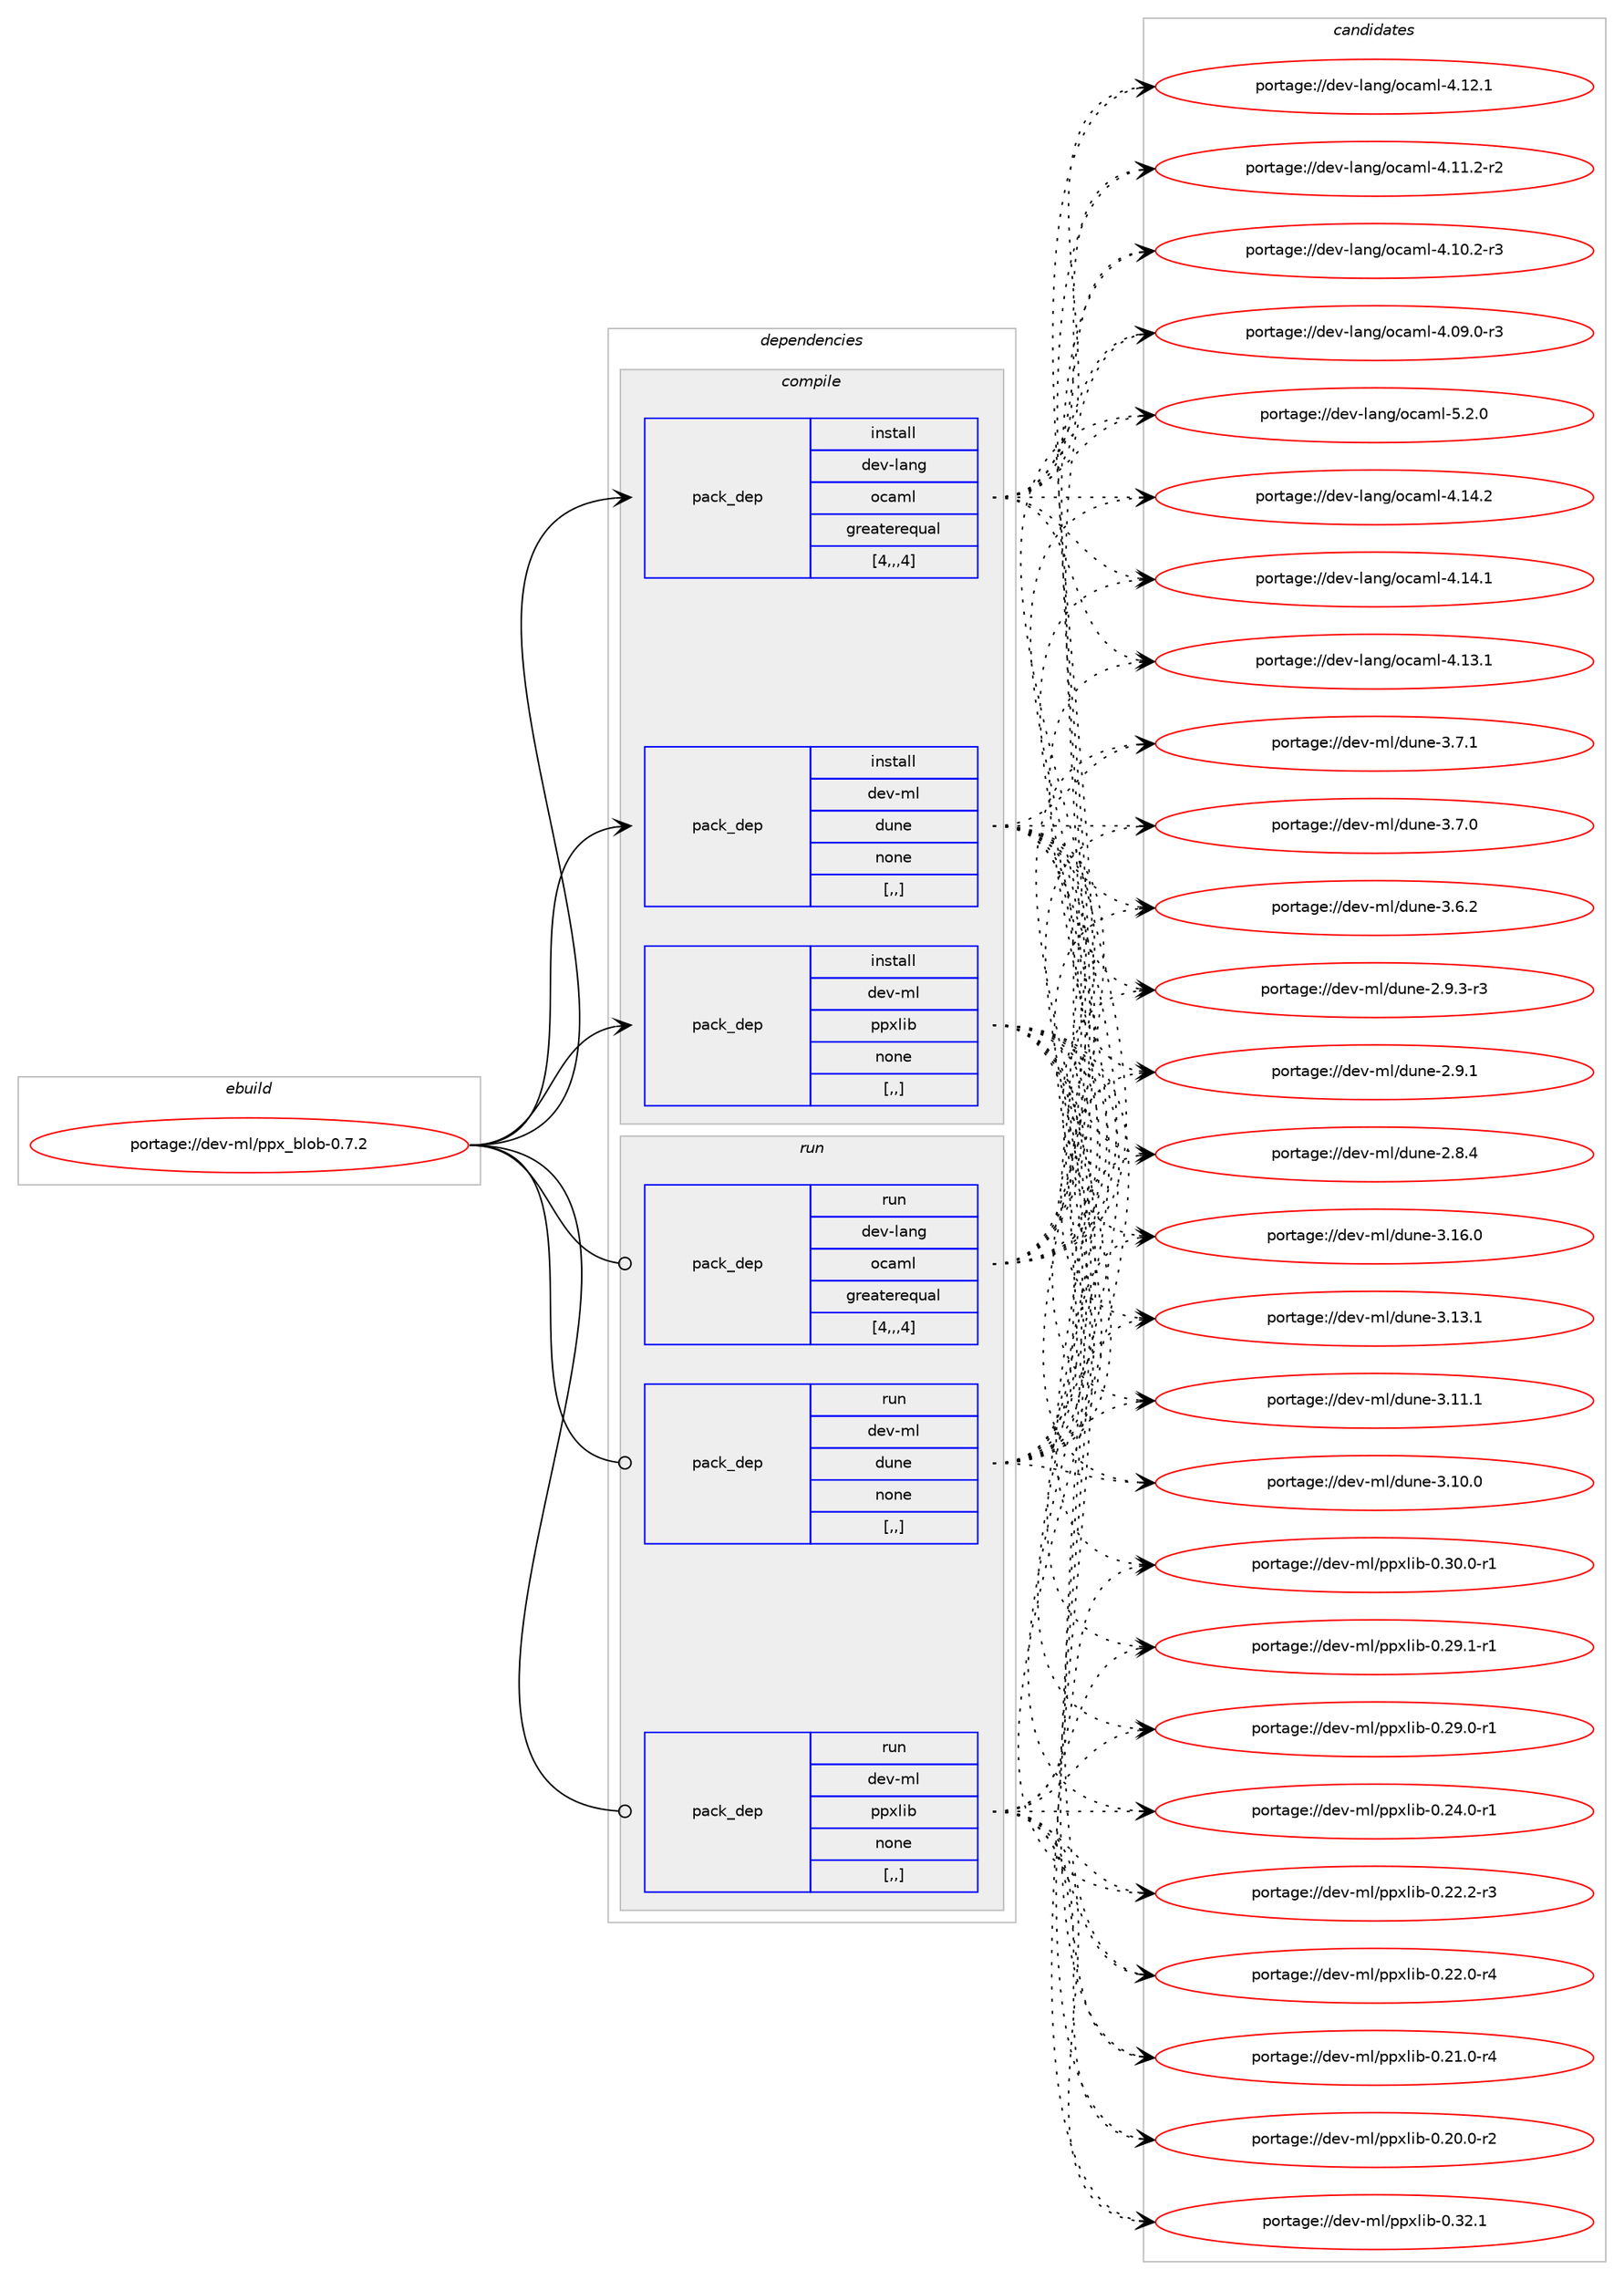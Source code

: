 digraph prolog {

# *************
# Graph options
# *************

newrank=true;
concentrate=true;
compound=true;
graph [rankdir=LR,fontname=Helvetica,fontsize=10,ranksep=1.5];#, ranksep=2.5, nodesep=0.2];
edge  [arrowhead=vee];
node  [fontname=Helvetica,fontsize=10];

# **********
# The ebuild
# **********

subgraph cluster_leftcol {
color=gray;
label=<<i>ebuild</i>>;
id [label="portage://dev-ml/ppx_blob-0.7.2", color=red, width=4, href="../dev-ml/ppx_blob-0.7.2.svg"];
}

# ****************
# The dependencies
# ****************

subgraph cluster_midcol {
color=gray;
label=<<i>dependencies</i>>;
subgraph cluster_compile {
fillcolor="#eeeeee";
style=filled;
label=<<i>compile</i>>;
subgraph pack91526 {
dependency122496 [label=<<TABLE BORDER="0" CELLBORDER="1" CELLSPACING="0" CELLPADDING="4" WIDTH="220"><TR><TD ROWSPAN="6" CELLPADDING="30">pack_dep</TD></TR><TR><TD WIDTH="110">install</TD></TR><TR><TD>dev-lang</TD></TR><TR><TD>ocaml</TD></TR><TR><TD>greaterequal</TD></TR><TR><TD>[4,,,4]</TD></TR></TABLE>>, shape=none, color=blue];
}
id:e -> dependency122496:w [weight=20,style="solid",arrowhead="vee"];
subgraph pack91527 {
dependency122497 [label=<<TABLE BORDER="0" CELLBORDER="1" CELLSPACING="0" CELLPADDING="4" WIDTH="220"><TR><TD ROWSPAN="6" CELLPADDING="30">pack_dep</TD></TR><TR><TD WIDTH="110">install</TD></TR><TR><TD>dev-ml</TD></TR><TR><TD>dune</TD></TR><TR><TD>none</TD></TR><TR><TD>[,,]</TD></TR></TABLE>>, shape=none, color=blue];
}
id:e -> dependency122497:w [weight=20,style="solid",arrowhead="vee"];
subgraph pack91528 {
dependency122498 [label=<<TABLE BORDER="0" CELLBORDER="1" CELLSPACING="0" CELLPADDING="4" WIDTH="220"><TR><TD ROWSPAN="6" CELLPADDING="30">pack_dep</TD></TR><TR><TD WIDTH="110">install</TD></TR><TR><TD>dev-ml</TD></TR><TR><TD>ppxlib</TD></TR><TR><TD>none</TD></TR><TR><TD>[,,]</TD></TR></TABLE>>, shape=none, color=blue];
}
id:e -> dependency122498:w [weight=20,style="solid",arrowhead="vee"];
}
subgraph cluster_compileandrun {
fillcolor="#eeeeee";
style=filled;
label=<<i>compile and run</i>>;
}
subgraph cluster_run {
fillcolor="#eeeeee";
style=filled;
label=<<i>run</i>>;
subgraph pack91529 {
dependency122499 [label=<<TABLE BORDER="0" CELLBORDER="1" CELLSPACING="0" CELLPADDING="4" WIDTH="220"><TR><TD ROWSPAN="6" CELLPADDING="30">pack_dep</TD></TR><TR><TD WIDTH="110">run</TD></TR><TR><TD>dev-lang</TD></TR><TR><TD>ocaml</TD></TR><TR><TD>greaterequal</TD></TR><TR><TD>[4,,,4]</TD></TR></TABLE>>, shape=none, color=blue];
}
id:e -> dependency122499:w [weight=20,style="solid",arrowhead="odot"];
subgraph pack91530 {
dependency122500 [label=<<TABLE BORDER="0" CELLBORDER="1" CELLSPACING="0" CELLPADDING="4" WIDTH="220"><TR><TD ROWSPAN="6" CELLPADDING="30">pack_dep</TD></TR><TR><TD WIDTH="110">run</TD></TR><TR><TD>dev-ml</TD></TR><TR><TD>dune</TD></TR><TR><TD>none</TD></TR><TR><TD>[,,]</TD></TR></TABLE>>, shape=none, color=blue];
}
id:e -> dependency122500:w [weight=20,style="solid",arrowhead="odot"];
subgraph pack91531 {
dependency122501 [label=<<TABLE BORDER="0" CELLBORDER="1" CELLSPACING="0" CELLPADDING="4" WIDTH="220"><TR><TD ROWSPAN="6" CELLPADDING="30">pack_dep</TD></TR><TR><TD WIDTH="110">run</TD></TR><TR><TD>dev-ml</TD></TR><TR><TD>ppxlib</TD></TR><TR><TD>none</TD></TR><TR><TD>[,,]</TD></TR></TABLE>>, shape=none, color=blue];
}
id:e -> dependency122501:w [weight=20,style="solid",arrowhead="odot"];
}
}

# **************
# The candidates
# **************

subgraph cluster_choices {
rank=same;
color=gray;
label=<<i>candidates</i>>;

subgraph choice91526 {
color=black;
nodesep=1;
choice1001011184510897110103471119997109108455346504648 [label="portage://dev-lang/ocaml-5.2.0", color=red, width=4,href="../dev-lang/ocaml-5.2.0.svg"];
choice100101118451089711010347111999710910845524649524650 [label="portage://dev-lang/ocaml-4.14.2", color=red, width=4,href="../dev-lang/ocaml-4.14.2.svg"];
choice100101118451089711010347111999710910845524649524649 [label="portage://dev-lang/ocaml-4.14.1", color=red, width=4,href="../dev-lang/ocaml-4.14.1.svg"];
choice100101118451089711010347111999710910845524649514649 [label="portage://dev-lang/ocaml-4.13.1", color=red, width=4,href="../dev-lang/ocaml-4.13.1.svg"];
choice100101118451089711010347111999710910845524649504649 [label="portage://dev-lang/ocaml-4.12.1", color=red, width=4,href="../dev-lang/ocaml-4.12.1.svg"];
choice1001011184510897110103471119997109108455246494946504511450 [label="portage://dev-lang/ocaml-4.11.2-r2", color=red, width=4,href="../dev-lang/ocaml-4.11.2-r2.svg"];
choice1001011184510897110103471119997109108455246494846504511451 [label="portage://dev-lang/ocaml-4.10.2-r3", color=red, width=4,href="../dev-lang/ocaml-4.10.2-r3.svg"];
choice1001011184510897110103471119997109108455246485746484511451 [label="portage://dev-lang/ocaml-4.09.0-r3", color=red, width=4,href="../dev-lang/ocaml-4.09.0-r3.svg"];
dependency122496:e -> choice1001011184510897110103471119997109108455346504648:w [style=dotted,weight="100"];
dependency122496:e -> choice100101118451089711010347111999710910845524649524650:w [style=dotted,weight="100"];
dependency122496:e -> choice100101118451089711010347111999710910845524649524649:w [style=dotted,weight="100"];
dependency122496:e -> choice100101118451089711010347111999710910845524649514649:w [style=dotted,weight="100"];
dependency122496:e -> choice100101118451089711010347111999710910845524649504649:w [style=dotted,weight="100"];
dependency122496:e -> choice1001011184510897110103471119997109108455246494946504511450:w [style=dotted,weight="100"];
dependency122496:e -> choice1001011184510897110103471119997109108455246494846504511451:w [style=dotted,weight="100"];
dependency122496:e -> choice1001011184510897110103471119997109108455246485746484511451:w [style=dotted,weight="100"];
}
subgraph choice91527 {
color=black;
nodesep=1;
choice100101118451091084710011711010145514649544648 [label="portage://dev-ml/dune-3.16.0", color=red, width=4,href="../dev-ml/dune-3.16.0.svg"];
choice100101118451091084710011711010145514649514649 [label="portage://dev-ml/dune-3.13.1", color=red, width=4,href="../dev-ml/dune-3.13.1.svg"];
choice100101118451091084710011711010145514649494649 [label="portage://dev-ml/dune-3.11.1", color=red, width=4,href="../dev-ml/dune-3.11.1.svg"];
choice100101118451091084710011711010145514649484648 [label="portage://dev-ml/dune-3.10.0", color=red, width=4,href="../dev-ml/dune-3.10.0.svg"];
choice1001011184510910847100117110101455146554649 [label="portage://dev-ml/dune-3.7.1", color=red, width=4,href="../dev-ml/dune-3.7.1.svg"];
choice1001011184510910847100117110101455146554648 [label="portage://dev-ml/dune-3.7.0", color=red, width=4,href="../dev-ml/dune-3.7.0.svg"];
choice1001011184510910847100117110101455146544650 [label="portage://dev-ml/dune-3.6.2", color=red, width=4,href="../dev-ml/dune-3.6.2.svg"];
choice10010111845109108471001171101014550465746514511451 [label="portage://dev-ml/dune-2.9.3-r3", color=red, width=4,href="../dev-ml/dune-2.9.3-r3.svg"];
choice1001011184510910847100117110101455046574649 [label="portage://dev-ml/dune-2.9.1", color=red, width=4,href="../dev-ml/dune-2.9.1.svg"];
choice1001011184510910847100117110101455046564652 [label="portage://dev-ml/dune-2.8.4", color=red, width=4,href="../dev-ml/dune-2.8.4.svg"];
dependency122497:e -> choice100101118451091084710011711010145514649544648:w [style=dotted,weight="100"];
dependency122497:e -> choice100101118451091084710011711010145514649514649:w [style=dotted,weight="100"];
dependency122497:e -> choice100101118451091084710011711010145514649494649:w [style=dotted,weight="100"];
dependency122497:e -> choice100101118451091084710011711010145514649484648:w [style=dotted,weight="100"];
dependency122497:e -> choice1001011184510910847100117110101455146554649:w [style=dotted,weight="100"];
dependency122497:e -> choice1001011184510910847100117110101455146554648:w [style=dotted,weight="100"];
dependency122497:e -> choice1001011184510910847100117110101455146544650:w [style=dotted,weight="100"];
dependency122497:e -> choice10010111845109108471001171101014550465746514511451:w [style=dotted,weight="100"];
dependency122497:e -> choice1001011184510910847100117110101455046574649:w [style=dotted,weight="100"];
dependency122497:e -> choice1001011184510910847100117110101455046564652:w [style=dotted,weight="100"];
}
subgraph choice91528 {
color=black;
nodesep=1;
choice10010111845109108471121121201081059845484651504649 [label="portage://dev-ml/ppxlib-0.32.1", color=red, width=4,href="../dev-ml/ppxlib-0.32.1.svg"];
choice100101118451091084711211212010810598454846514846484511449 [label="portage://dev-ml/ppxlib-0.30.0-r1", color=red, width=4,href="../dev-ml/ppxlib-0.30.0-r1.svg"];
choice100101118451091084711211212010810598454846505746494511449 [label="portage://dev-ml/ppxlib-0.29.1-r1", color=red, width=4,href="../dev-ml/ppxlib-0.29.1-r1.svg"];
choice100101118451091084711211212010810598454846505746484511449 [label="portage://dev-ml/ppxlib-0.29.0-r1", color=red, width=4,href="../dev-ml/ppxlib-0.29.0-r1.svg"];
choice100101118451091084711211212010810598454846505246484511449 [label="portage://dev-ml/ppxlib-0.24.0-r1", color=red, width=4,href="../dev-ml/ppxlib-0.24.0-r1.svg"];
choice100101118451091084711211212010810598454846505046504511451 [label="portage://dev-ml/ppxlib-0.22.2-r3", color=red, width=4,href="../dev-ml/ppxlib-0.22.2-r3.svg"];
choice100101118451091084711211212010810598454846505046484511452 [label="portage://dev-ml/ppxlib-0.22.0-r4", color=red, width=4,href="../dev-ml/ppxlib-0.22.0-r4.svg"];
choice100101118451091084711211212010810598454846504946484511452 [label="portage://dev-ml/ppxlib-0.21.0-r4", color=red, width=4,href="../dev-ml/ppxlib-0.21.0-r4.svg"];
choice100101118451091084711211212010810598454846504846484511450 [label="portage://dev-ml/ppxlib-0.20.0-r2", color=red, width=4,href="../dev-ml/ppxlib-0.20.0-r2.svg"];
dependency122498:e -> choice10010111845109108471121121201081059845484651504649:w [style=dotted,weight="100"];
dependency122498:e -> choice100101118451091084711211212010810598454846514846484511449:w [style=dotted,weight="100"];
dependency122498:e -> choice100101118451091084711211212010810598454846505746494511449:w [style=dotted,weight="100"];
dependency122498:e -> choice100101118451091084711211212010810598454846505746484511449:w [style=dotted,weight="100"];
dependency122498:e -> choice100101118451091084711211212010810598454846505246484511449:w [style=dotted,weight="100"];
dependency122498:e -> choice100101118451091084711211212010810598454846505046504511451:w [style=dotted,weight="100"];
dependency122498:e -> choice100101118451091084711211212010810598454846505046484511452:w [style=dotted,weight="100"];
dependency122498:e -> choice100101118451091084711211212010810598454846504946484511452:w [style=dotted,weight="100"];
dependency122498:e -> choice100101118451091084711211212010810598454846504846484511450:w [style=dotted,weight="100"];
}
subgraph choice91529 {
color=black;
nodesep=1;
choice1001011184510897110103471119997109108455346504648 [label="portage://dev-lang/ocaml-5.2.0", color=red, width=4,href="../dev-lang/ocaml-5.2.0.svg"];
choice100101118451089711010347111999710910845524649524650 [label="portage://dev-lang/ocaml-4.14.2", color=red, width=4,href="../dev-lang/ocaml-4.14.2.svg"];
choice100101118451089711010347111999710910845524649524649 [label="portage://dev-lang/ocaml-4.14.1", color=red, width=4,href="../dev-lang/ocaml-4.14.1.svg"];
choice100101118451089711010347111999710910845524649514649 [label="portage://dev-lang/ocaml-4.13.1", color=red, width=4,href="../dev-lang/ocaml-4.13.1.svg"];
choice100101118451089711010347111999710910845524649504649 [label="portage://dev-lang/ocaml-4.12.1", color=red, width=4,href="../dev-lang/ocaml-4.12.1.svg"];
choice1001011184510897110103471119997109108455246494946504511450 [label="portage://dev-lang/ocaml-4.11.2-r2", color=red, width=4,href="../dev-lang/ocaml-4.11.2-r2.svg"];
choice1001011184510897110103471119997109108455246494846504511451 [label="portage://dev-lang/ocaml-4.10.2-r3", color=red, width=4,href="../dev-lang/ocaml-4.10.2-r3.svg"];
choice1001011184510897110103471119997109108455246485746484511451 [label="portage://dev-lang/ocaml-4.09.0-r3", color=red, width=4,href="../dev-lang/ocaml-4.09.0-r3.svg"];
dependency122499:e -> choice1001011184510897110103471119997109108455346504648:w [style=dotted,weight="100"];
dependency122499:e -> choice100101118451089711010347111999710910845524649524650:w [style=dotted,weight="100"];
dependency122499:e -> choice100101118451089711010347111999710910845524649524649:w [style=dotted,weight="100"];
dependency122499:e -> choice100101118451089711010347111999710910845524649514649:w [style=dotted,weight="100"];
dependency122499:e -> choice100101118451089711010347111999710910845524649504649:w [style=dotted,weight="100"];
dependency122499:e -> choice1001011184510897110103471119997109108455246494946504511450:w [style=dotted,weight="100"];
dependency122499:e -> choice1001011184510897110103471119997109108455246494846504511451:w [style=dotted,weight="100"];
dependency122499:e -> choice1001011184510897110103471119997109108455246485746484511451:w [style=dotted,weight="100"];
}
subgraph choice91530 {
color=black;
nodesep=1;
choice100101118451091084710011711010145514649544648 [label="portage://dev-ml/dune-3.16.0", color=red, width=4,href="../dev-ml/dune-3.16.0.svg"];
choice100101118451091084710011711010145514649514649 [label="portage://dev-ml/dune-3.13.1", color=red, width=4,href="../dev-ml/dune-3.13.1.svg"];
choice100101118451091084710011711010145514649494649 [label="portage://dev-ml/dune-3.11.1", color=red, width=4,href="../dev-ml/dune-3.11.1.svg"];
choice100101118451091084710011711010145514649484648 [label="portage://dev-ml/dune-3.10.0", color=red, width=4,href="../dev-ml/dune-3.10.0.svg"];
choice1001011184510910847100117110101455146554649 [label="portage://dev-ml/dune-3.7.1", color=red, width=4,href="../dev-ml/dune-3.7.1.svg"];
choice1001011184510910847100117110101455146554648 [label="portage://dev-ml/dune-3.7.0", color=red, width=4,href="../dev-ml/dune-3.7.0.svg"];
choice1001011184510910847100117110101455146544650 [label="portage://dev-ml/dune-3.6.2", color=red, width=4,href="../dev-ml/dune-3.6.2.svg"];
choice10010111845109108471001171101014550465746514511451 [label="portage://dev-ml/dune-2.9.3-r3", color=red, width=4,href="../dev-ml/dune-2.9.3-r3.svg"];
choice1001011184510910847100117110101455046574649 [label="portage://dev-ml/dune-2.9.1", color=red, width=4,href="../dev-ml/dune-2.9.1.svg"];
choice1001011184510910847100117110101455046564652 [label="portage://dev-ml/dune-2.8.4", color=red, width=4,href="../dev-ml/dune-2.8.4.svg"];
dependency122500:e -> choice100101118451091084710011711010145514649544648:w [style=dotted,weight="100"];
dependency122500:e -> choice100101118451091084710011711010145514649514649:w [style=dotted,weight="100"];
dependency122500:e -> choice100101118451091084710011711010145514649494649:w [style=dotted,weight="100"];
dependency122500:e -> choice100101118451091084710011711010145514649484648:w [style=dotted,weight="100"];
dependency122500:e -> choice1001011184510910847100117110101455146554649:w [style=dotted,weight="100"];
dependency122500:e -> choice1001011184510910847100117110101455146554648:w [style=dotted,weight="100"];
dependency122500:e -> choice1001011184510910847100117110101455146544650:w [style=dotted,weight="100"];
dependency122500:e -> choice10010111845109108471001171101014550465746514511451:w [style=dotted,weight="100"];
dependency122500:e -> choice1001011184510910847100117110101455046574649:w [style=dotted,weight="100"];
dependency122500:e -> choice1001011184510910847100117110101455046564652:w [style=dotted,weight="100"];
}
subgraph choice91531 {
color=black;
nodesep=1;
choice10010111845109108471121121201081059845484651504649 [label="portage://dev-ml/ppxlib-0.32.1", color=red, width=4,href="../dev-ml/ppxlib-0.32.1.svg"];
choice100101118451091084711211212010810598454846514846484511449 [label="portage://dev-ml/ppxlib-0.30.0-r1", color=red, width=4,href="../dev-ml/ppxlib-0.30.0-r1.svg"];
choice100101118451091084711211212010810598454846505746494511449 [label="portage://dev-ml/ppxlib-0.29.1-r1", color=red, width=4,href="../dev-ml/ppxlib-0.29.1-r1.svg"];
choice100101118451091084711211212010810598454846505746484511449 [label="portage://dev-ml/ppxlib-0.29.0-r1", color=red, width=4,href="../dev-ml/ppxlib-0.29.0-r1.svg"];
choice100101118451091084711211212010810598454846505246484511449 [label="portage://dev-ml/ppxlib-0.24.0-r1", color=red, width=4,href="../dev-ml/ppxlib-0.24.0-r1.svg"];
choice100101118451091084711211212010810598454846505046504511451 [label="portage://dev-ml/ppxlib-0.22.2-r3", color=red, width=4,href="../dev-ml/ppxlib-0.22.2-r3.svg"];
choice100101118451091084711211212010810598454846505046484511452 [label="portage://dev-ml/ppxlib-0.22.0-r4", color=red, width=4,href="../dev-ml/ppxlib-0.22.0-r4.svg"];
choice100101118451091084711211212010810598454846504946484511452 [label="portage://dev-ml/ppxlib-0.21.0-r4", color=red, width=4,href="../dev-ml/ppxlib-0.21.0-r4.svg"];
choice100101118451091084711211212010810598454846504846484511450 [label="portage://dev-ml/ppxlib-0.20.0-r2", color=red, width=4,href="../dev-ml/ppxlib-0.20.0-r2.svg"];
dependency122501:e -> choice10010111845109108471121121201081059845484651504649:w [style=dotted,weight="100"];
dependency122501:e -> choice100101118451091084711211212010810598454846514846484511449:w [style=dotted,weight="100"];
dependency122501:e -> choice100101118451091084711211212010810598454846505746494511449:w [style=dotted,weight="100"];
dependency122501:e -> choice100101118451091084711211212010810598454846505746484511449:w [style=dotted,weight="100"];
dependency122501:e -> choice100101118451091084711211212010810598454846505246484511449:w [style=dotted,weight="100"];
dependency122501:e -> choice100101118451091084711211212010810598454846505046504511451:w [style=dotted,weight="100"];
dependency122501:e -> choice100101118451091084711211212010810598454846505046484511452:w [style=dotted,weight="100"];
dependency122501:e -> choice100101118451091084711211212010810598454846504946484511452:w [style=dotted,weight="100"];
dependency122501:e -> choice100101118451091084711211212010810598454846504846484511450:w [style=dotted,weight="100"];
}
}

}
